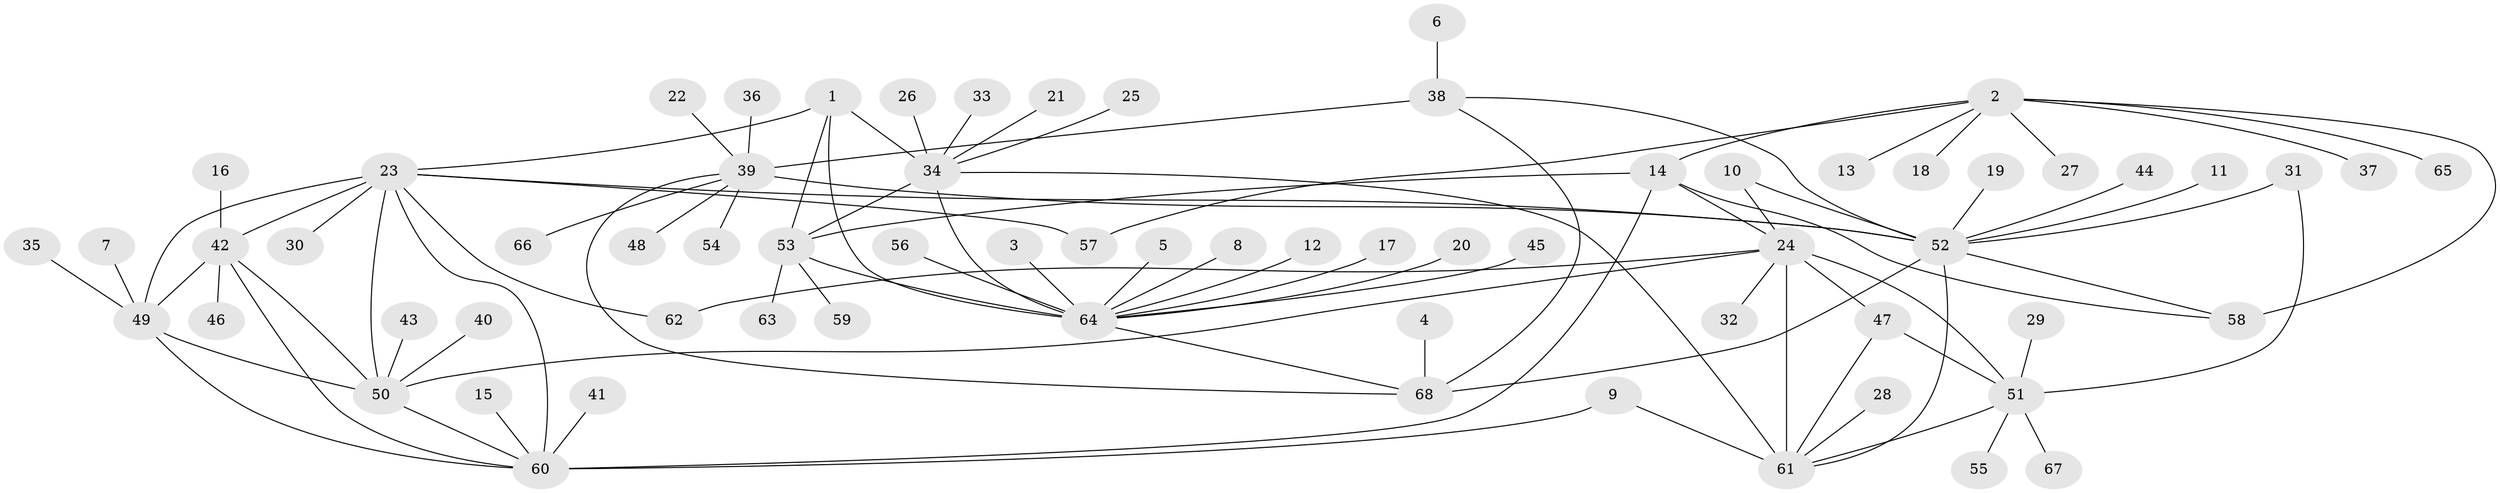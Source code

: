 // original degree distribution, {10: 0.030534351145038167, 7: 0.04580152671755725, 8: 0.015267175572519083, 16: 0.007633587786259542, 6: 0.061068702290076333, 18: 0.007633587786259542, 9: 0.03816793893129771, 11: 0.022900763358778626, 2: 0.17557251908396945, 1: 0.5725190839694656, 3: 0.022900763358778626}
// Generated by graph-tools (version 1.1) at 2025/02/03/09/25 03:02:47]
// undirected, 68 vertices, 94 edges
graph export_dot {
graph [start="1"]
  node [color=gray90,style=filled];
  1;
  2;
  3;
  4;
  5;
  6;
  7;
  8;
  9;
  10;
  11;
  12;
  13;
  14;
  15;
  16;
  17;
  18;
  19;
  20;
  21;
  22;
  23;
  24;
  25;
  26;
  27;
  28;
  29;
  30;
  31;
  32;
  33;
  34;
  35;
  36;
  37;
  38;
  39;
  40;
  41;
  42;
  43;
  44;
  45;
  46;
  47;
  48;
  49;
  50;
  51;
  52;
  53;
  54;
  55;
  56;
  57;
  58;
  59;
  60;
  61;
  62;
  63;
  64;
  65;
  66;
  67;
  68;
  1 -- 23 [weight=1.0];
  1 -- 34 [weight=3.0];
  1 -- 53 [weight=1.0];
  1 -- 64 [weight=1.0];
  2 -- 13 [weight=1.0];
  2 -- 14 [weight=4.0];
  2 -- 18 [weight=1.0];
  2 -- 27 [weight=1.0];
  2 -- 37 [weight=1.0];
  2 -- 57 [weight=1.0];
  2 -- 58 [weight=4.0];
  2 -- 65 [weight=1.0];
  3 -- 64 [weight=1.0];
  4 -- 68 [weight=1.0];
  5 -- 64 [weight=1.0];
  6 -- 38 [weight=1.0];
  7 -- 49 [weight=1.0];
  8 -- 64 [weight=1.0];
  9 -- 60 [weight=1.0];
  9 -- 61 [weight=1.0];
  10 -- 24 [weight=1.0];
  10 -- 52 [weight=1.0];
  11 -- 52 [weight=1.0];
  12 -- 64 [weight=1.0];
  14 -- 24 [weight=1.0];
  14 -- 53 [weight=1.0];
  14 -- 58 [weight=1.0];
  14 -- 60 [weight=1.0];
  15 -- 60 [weight=1.0];
  16 -- 42 [weight=1.0];
  17 -- 64 [weight=1.0];
  19 -- 52 [weight=1.0];
  20 -- 64 [weight=1.0];
  21 -- 34 [weight=1.0];
  22 -- 39 [weight=1.0];
  23 -- 30 [weight=1.0];
  23 -- 42 [weight=2.0];
  23 -- 49 [weight=2.0];
  23 -- 50 [weight=2.0];
  23 -- 52 [weight=2.0];
  23 -- 57 [weight=1.0];
  23 -- 60 [weight=2.0];
  23 -- 62 [weight=1.0];
  24 -- 32 [weight=1.0];
  24 -- 47 [weight=3.0];
  24 -- 50 [weight=1.0];
  24 -- 51 [weight=3.0];
  24 -- 61 [weight=3.0];
  24 -- 62 [weight=1.0];
  25 -- 34 [weight=1.0];
  26 -- 34 [weight=1.0];
  28 -- 61 [weight=1.0];
  29 -- 51 [weight=1.0];
  31 -- 51 [weight=1.0];
  31 -- 52 [weight=2.0];
  33 -- 34 [weight=1.0];
  34 -- 53 [weight=3.0];
  34 -- 61 [weight=1.0];
  34 -- 64 [weight=3.0];
  35 -- 49 [weight=1.0];
  36 -- 39 [weight=1.0];
  38 -- 39 [weight=4.0];
  38 -- 52 [weight=2.0];
  38 -- 68 [weight=2.0];
  39 -- 48 [weight=1.0];
  39 -- 52 [weight=2.0];
  39 -- 54 [weight=1.0];
  39 -- 66 [weight=1.0];
  39 -- 68 [weight=2.0];
  40 -- 50 [weight=1.0];
  41 -- 60 [weight=1.0];
  42 -- 46 [weight=1.0];
  42 -- 49 [weight=1.0];
  42 -- 50 [weight=1.0];
  42 -- 60 [weight=1.0];
  43 -- 50 [weight=1.0];
  44 -- 52 [weight=1.0];
  45 -- 64 [weight=1.0];
  47 -- 51 [weight=1.0];
  47 -- 61 [weight=1.0];
  49 -- 50 [weight=1.0];
  49 -- 60 [weight=1.0];
  50 -- 60 [weight=1.0];
  51 -- 55 [weight=1.0];
  51 -- 61 [weight=1.0];
  51 -- 67 [weight=1.0];
  52 -- 58 [weight=2.0];
  52 -- 61 [weight=1.0];
  52 -- 68 [weight=1.0];
  53 -- 59 [weight=1.0];
  53 -- 63 [weight=1.0];
  53 -- 64 [weight=1.0];
  56 -- 64 [weight=1.0];
  64 -- 68 [weight=1.0];
}
